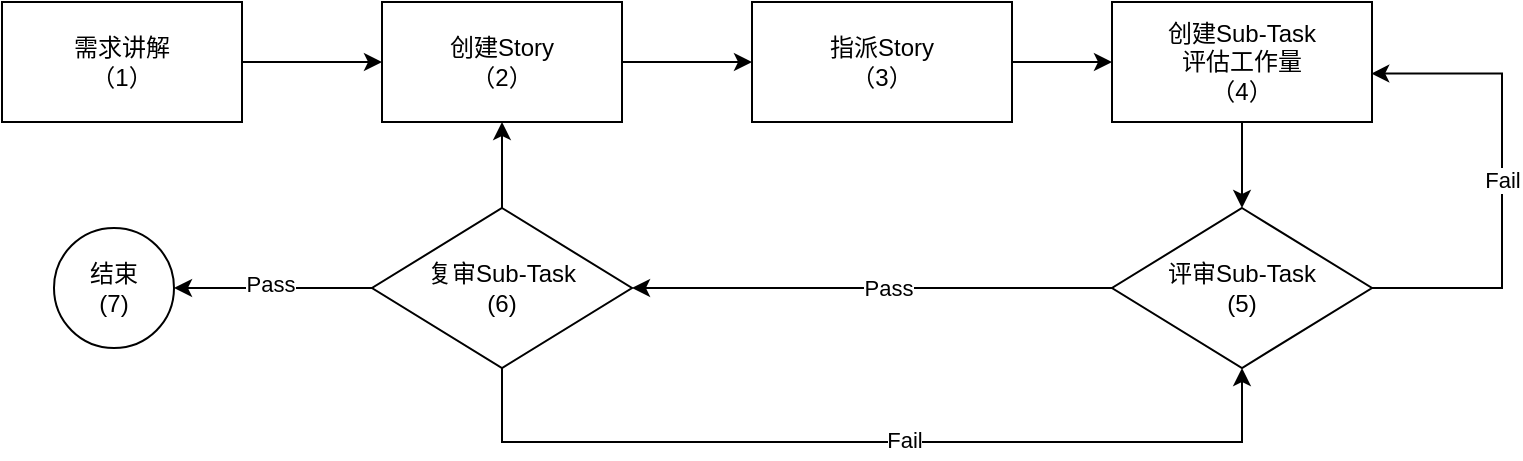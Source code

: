 <mxfile version="15.9.6" type="github">
  <diagram id="C5RBs43oDa-KdzZeNtuy" name="Page-1">
    <mxGraphModel dx="1318" dy="819" grid="0" gridSize="10" guides="1" tooltips="1" connect="1" arrows="1" fold="1" page="0" pageScale="1" pageWidth="827" pageHeight="1169" math="0" shadow="0">
      <root>
        <mxCell id="WIyWlLk6GJQsqaUBKTNV-0" />
        <mxCell id="WIyWlLk6GJQsqaUBKTNV-1" parent="WIyWlLk6GJQsqaUBKTNV-0" />
        <mxCell id="I0Dzq6s3BQid7fAKgQhY-10" value="" style="edgeStyle=orthogonalEdgeStyle;rounded=0;orthogonalLoop=1;jettySize=auto;html=1;" edge="1" parent="WIyWlLk6GJQsqaUBKTNV-1" source="I0Dzq6s3BQid7fAKgQhY-0" target="I0Dzq6s3BQid7fAKgQhY-1">
          <mxGeometry relative="1" as="geometry" />
        </mxCell>
        <mxCell id="I0Dzq6s3BQid7fAKgQhY-0" value="需求讲解&lt;br&gt;（1）" style="rounded=0;whiteSpace=wrap;html=1;" vertex="1" parent="WIyWlLk6GJQsqaUBKTNV-1">
          <mxGeometry x="-120" y="-60" width="120" height="60" as="geometry" />
        </mxCell>
        <mxCell id="I0Dzq6s3BQid7fAKgQhY-29" value="" style="edgeStyle=orthogonalEdgeStyle;rounded=0;orthogonalLoop=1;jettySize=auto;html=1;" edge="1" parent="WIyWlLk6GJQsqaUBKTNV-1" source="I0Dzq6s3BQid7fAKgQhY-1" target="I0Dzq6s3BQid7fAKgQhY-28">
          <mxGeometry relative="1" as="geometry" />
        </mxCell>
        <mxCell id="I0Dzq6s3BQid7fAKgQhY-1" value="创建Story&lt;br&gt;（2）" style="rounded=0;whiteSpace=wrap;html=1;" vertex="1" parent="WIyWlLk6GJQsqaUBKTNV-1">
          <mxGeometry x="70" y="-60" width="120" height="60" as="geometry" />
        </mxCell>
        <mxCell id="I0Dzq6s3BQid7fAKgQhY-7" value="" style="edgeStyle=orthogonalEdgeStyle;rounded=0;orthogonalLoop=1;jettySize=auto;html=1;" edge="1" parent="WIyWlLk6GJQsqaUBKTNV-1" target="I0Dzq6s3BQid7fAKgQhY-5">
          <mxGeometry relative="1" as="geometry">
            <mxPoint x="537" as="sourcePoint" />
            <Array as="points">
              <mxPoint x="500" />
            </Array>
          </mxGeometry>
        </mxCell>
        <mxCell id="I0Dzq6s3BQid7fAKgQhY-2" value="创建Sub-Task&lt;br&gt;评估工作量&lt;br&gt;（4）" style="rounded=0;whiteSpace=wrap;html=1;" vertex="1" parent="WIyWlLk6GJQsqaUBKTNV-1">
          <mxGeometry x="435" y="-60" width="130" height="60" as="geometry" />
        </mxCell>
        <mxCell id="I0Dzq6s3BQid7fAKgQhY-9" value="" style="edgeStyle=orthogonalEdgeStyle;rounded=0;orthogonalLoop=1;jettySize=auto;html=1;" edge="1" parent="WIyWlLk6GJQsqaUBKTNV-1" source="I0Dzq6s3BQid7fAKgQhY-5" target="I0Dzq6s3BQid7fAKgQhY-8">
          <mxGeometry relative="1" as="geometry" />
        </mxCell>
        <mxCell id="I0Dzq6s3BQid7fAKgQhY-17" value="Pass" style="edgeLabel;html=1;align=center;verticalAlign=middle;resizable=0;points=[];" vertex="1" connectable="0" parent="I0Dzq6s3BQid7fAKgQhY-9">
          <mxGeometry x="0.289" relative="1" as="geometry">
            <mxPoint x="42" as="offset" />
          </mxGeometry>
        </mxCell>
        <mxCell id="I0Dzq6s3BQid7fAKgQhY-5" value="评审Sub-Task&lt;br&gt;(5)" style="rhombus;whiteSpace=wrap;html=1;" vertex="1" parent="WIyWlLk6GJQsqaUBKTNV-1">
          <mxGeometry x="435" y="43" width="130" height="80" as="geometry" />
        </mxCell>
        <mxCell id="I0Dzq6s3BQid7fAKgQhY-25" value="" style="edgeStyle=orthogonalEdgeStyle;rounded=0;orthogonalLoop=1;jettySize=auto;html=1;" edge="1" parent="WIyWlLk6GJQsqaUBKTNV-1" source="I0Dzq6s3BQid7fAKgQhY-8" target="I0Dzq6s3BQid7fAKgQhY-24">
          <mxGeometry relative="1" as="geometry" />
        </mxCell>
        <mxCell id="I0Dzq6s3BQid7fAKgQhY-26" value="Pass" style="edgeLabel;html=1;align=center;verticalAlign=middle;resizable=0;points=[];" vertex="1" connectable="0" parent="I0Dzq6s3BQid7fAKgQhY-25">
          <mxGeometry x="0.216" y="-2" relative="1" as="geometry">
            <mxPoint x="9" as="offset" />
          </mxGeometry>
        </mxCell>
        <mxCell id="I0Dzq6s3BQid7fAKgQhY-32" value="" style="edgeStyle=orthogonalEdgeStyle;rounded=0;orthogonalLoop=1;jettySize=auto;html=1;" edge="1" parent="WIyWlLk6GJQsqaUBKTNV-1" source="I0Dzq6s3BQid7fAKgQhY-8" target="I0Dzq6s3BQid7fAKgQhY-1">
          <mxGeometry relative="1" as="geometry" />
        </mxCell>
        <mxCell id="I0Dzq6s3BQid7fAKgQhY-8" value="复审Sub-Task&lt;br&gt;(6)" style="rhombus;whiteSpace=wrap;html=1;" vertex="1" parent="WIyWlLk6GJQsqaUBKTNV-1">
          <mxGeometry x="65" y="43" width="130" height="80" as="geometry" />
        </mxCell>
        <mxCell id="I0Dzq6s3BQid7fAKgQhY-15" value="" style="edgeStyle=elbowEdgeStyle;elbow=vertical;endArrow=classic;html=1;rounded=0;exitX=1;exitY=0.5;exitDx=0;exitDy=0;entryX=0.997;entryY=0.596;entryDx=0;entryDy=0;entryPerimeter=0;" edge="1" parent="WIyWlLk6GJQsqaUBKTNV-1" source="I0Dzq6s3BQid7fAKgQhY-5" target="I0Dzq6s3BQid7fAKgQhY-2">
          <mxGeometry width="50" height="50" relative="1" as="geometry">
            <mxPoint x="600" y="200" as="sourcePoint" />
            <mxPoint x="650" y="150" as="targetPoint" />
            <Array as="points">
              <mxPoint x="630" y="120" />
              <mxPoint x="640" y="150" />
              <mxPoint x="670" y="140" />
            </Array>
          </mxGeometry>
        </mxCell>
        <mxCell id="I0Dzq6s3BQid7fAKgQhY-16" value="Fail" style="edgeLabel;html=1;align=center;verticalAlign=middle;resizable=0;points=[];" vertex="1" connectable="0" parent="I0Dzq6s3BQid7fAKgQhY-15">
          <mxGeometry x="0.085" relative="1" as="geometry">
            <mxPoint y="10" as="offset" />
          </mxGeometry>
        </mxCell>
        <mxCell id="I0Dzq6s3BQid7fAKgQhY-18" value="" style="edgeStyle=elbowEdgeStyle;elbow=vertical;endArrow=classic;html=1;rounded=0;exitX=0.5;exitY=1;exitDx=0;exitDy=0;entryX=0.5;entryY=1;entryDx=0;entryDy=0;" edge="1" parent="WIyWlLk6GJQsqaUBKTNV-1" source="I0Dzq6s3BQid7fAKgQhY-8" target="I0Dzq6s3BQid7fAKgQhY-5">
          <mxGeometry width="50" height="50" relative="1" as="geometry">
            <mxPoint x="312" y="240" as="sourcePoint" />
            <mxPoint x="362" y="190" as="targetPoint" />
            <Array as="points">
              <mxPoint x="432" y="160" />
            </Array>
          </mxGeometry>
        </mxCell>
        <mxCell id="I0Dzq6s3BQid7fAKgQhY-19" value="Fail" style="edgeLabel;html=1;align=center;verticalAlign=middle;resizable=0;points=[];" vertex="1" connectable="0" parent="I0Dzq6s3BQid7fAKgQhY-18">
          <mxGeometry x="-0.102" y="1" relative="1" as="geometry">
            <mxPoint x="38" as="offset" />
          </mxGeometry>
        </mxCell>
        <mxCell id="I0Dzq6s3BQid7fAKgQhY-24" value="结束&lt;br&gt;(7)" style="ellipse;whiteSpace=wrap;html=1;aspect=fixed;" vertex="1" parent="WIyWlLk6GJQsqaUBKTNV-1">
          <mxGeometry x="-94" y="53" width="60" height="60" as="geometry" />
        </mxCell>
        <mxCell id="I0Dzq6s3BQid7fAKgQhY-30" value="" style="edgeStyle=orthogonalEdgeStyle;rounded=0;orthogonalLoop=1;jettySize=auto;html=1;" edge="1" parent="WIyWlLk6GJQsqaUBKTNV-1" source="I0Dzq6s3BQid7fAKgQhY-28" target="I0Dzq6s3BQid7fAKgQhY-2">
          <mxGeometry relative="1" as="geometry" />
        </mxCell>
        <mxCell id="I0Dzq6s3BQid7fAKgQhY-28" value="指派Story&lt;br&gt;（3）" style="rounded=0;whiteSpace=wrap;html=1;" vertex="1" parent="WIyWlLk6GJQsqaUBKTNV-1">
          <mxGeometry x="255" y="-60" width="130" height="60" as="geometry" />
        </mxCell>
      </root>
    </mxGraphModel>
  </diagram>
</mxfile>
